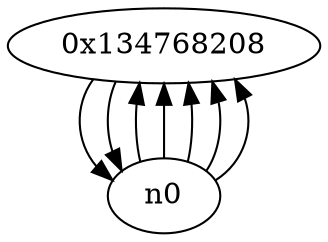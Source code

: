 digraph G{
/* nodes */
  n1 [label="0x134768208"]
/* edges */
n1 -> n0;
n1 -> n0;
n0 -> n1;
n0 -> n1;
n0 -> n1;
n0 -> n1;
n0 -> n1;
}
